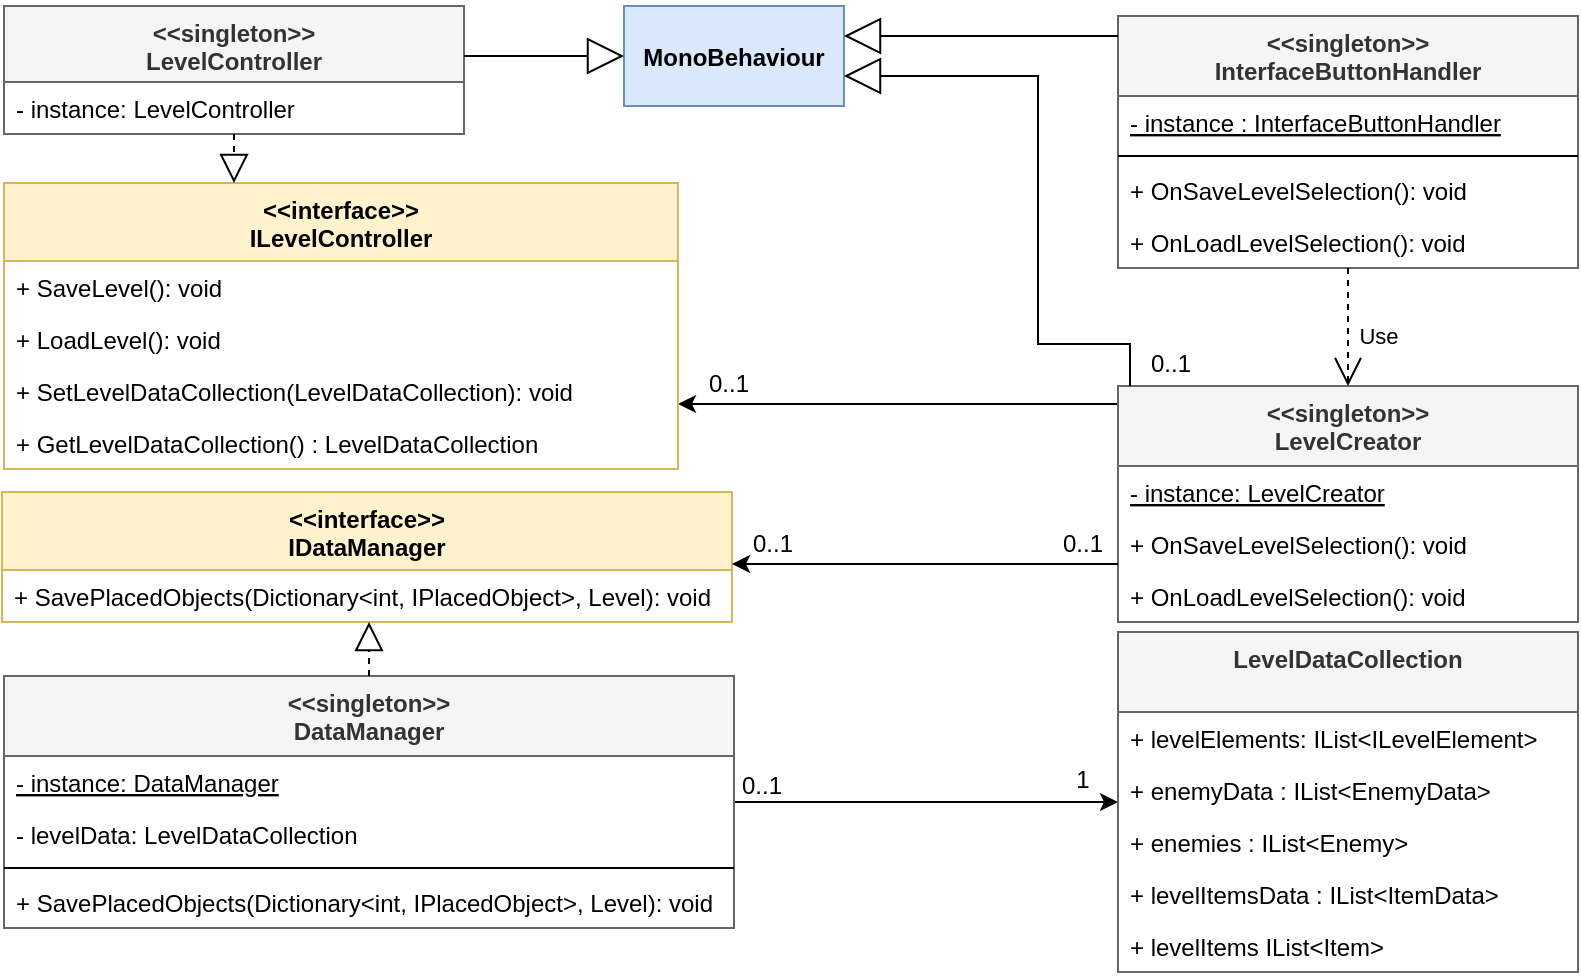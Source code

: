 <mxfile version="12.2.6" type="device" pages="1"><diagram id="7OYXOi2hhmjZ5QqRysVq" name="Page-1"><mxGraphModel dx="1287" dy="1928" grid="1" gridSize="10" guides="1" tooltips="1" connect="1" arrows="1" fold="1" page="1" pageScale="1" pageWidth="827" pageHeight="1169" math="0" shadow="0"><root><mxCell id="0"/><mxCell id="1" parent="0"/><mxCell id="w7bjMvTMMAZcsYS87QUH-29" style="edgeStyle=orthogonalEdgeStyle;rounded=0;orthogonalLoop=1;jettySize=auto;html=1;" parent="1" source="w7bjMvTMMAZcsYS87QUH-2" target="w7bjMvTMMAZcsYS87QUH-22" edge="1"><mxGeometry relative="1" as="geometry"><mxPoint x="-394" y="-976" as="targetPoint"/><Array as="points"><mxPoint x="-394" y="-966"/><mxPoint x="-394" y="-966"/></Array></mxGeometry></mxCell><mxCell id="w7bjMvTMMAZcsYS87QUH-45" value="0..1" style="text;html=1;resizable=0;points=[];align=center;verticalAlign=middle;labelBackgroundColor=#ffffff;" parent="w7bjMvTMMAZcsYS87QUH-29" vertex="1" connectable="0"><mxGeometry x="0.917" y="-2" relative="1" as="geometry"><mxPoint x="16" y="-8" as="offset"/></mxGeometry></mxCell><mxCell id="w7bjMvTMMAZcsYS87QUH-50" value="0..1" style="text;html=1;resizable=0;points=[];align=center;verticalAlign=middle;labelBackgroundColor=#ffffff;" parent="w7bjMvTMMAZcsYS87QUH-29" vertex="1" connectable="0"><mxGeometry x="-0.143" y="-83" relative="1" as="geometry"><mxPoint x="120" y="63" as="offset"/></mxGeometry></mxCell><mxCell id="w7bjMvTMMAZcsYS87QUH-2" value="&lt;&lt;singleton&gt;&gt;&#xA;LevelCreator" style="swimlane;fontStyle=1;align=center;verticalAlign=top;childLayout=stackLayout;horizontal=1;startSize=40;horizontalStack=0;resizeParent=1;resizeParentMax=0;resizeLast=0;collapsible=1;marginBottom=0;fillColor=#f5f5f5;strokeColor=#666666;fontColor=#333333;" parent="1" vertex="1"><mxGeometry x="-250" y="-975" width="230" height="118" as="geometry"><mxRectangle x="-680" y="226" width="100" height="40" as="alternateBounds"/></mxGeometry></mxCell><mxCell id="w7bjMvTMMAZcsYS87QUH-3" value="- instance: LevelCreator" style="text;align=left;verticalAlign=top;spacingLeft=4;spacingRight=4;overflow=hidden;rotatable=0;points=[[0,0.5],[1,0.5]];portConstraint=eastwest;fontStyle=4" parent="w7bjMvTMMAZcsYS87QUH-2" vertex="1"><mxGeometry y="40" width="230" height="26" as="geometry"/></mxCell><mxCell id="w7bjMvTMMAZcsYS87QUH-30" value="+ OnSaveLevelSelection(): void" style="text;align=left;verticalAlign=top;spacingLeft=4;spacingRight=4;overflow=hidden;rotatable=0;points=[[0,0.5],[1,0.5]];portConstraint=eastwest;" parent="w7bjMvTMMAZcsYS87QUH-2" vertex="1"><mxGeometry y="66" width="230" height="26" as="geometry"/></mxCell><mxCell id="w7bjMvTMMAZcsYS87QUH-31" value="+ OnLoadLevelSelection(): void" style="text;align=left;verticalAlign=top;spacingLeft=4;spacingRight=4;overflow=hidden;rotatable=0;points=[[0,0.5],[1,0.5]];portConstraint=eastwest;" parent="w7bjMvTMMAZcsYS87QUH-2" vertex="1"><mxGeometry y="92" width="230" height="26" as="geometry"/></mxCell><mxCell id="w7bjMvTMMAZcsYS87QUH-10" value="&lt;&lt;singleton&gt;&gt;&#xA;InterfaceButtonHandler" style="swimlane;fontStyle=1;align=center;verticalAlign=top;childLayout=stackLayout;horizontal=1;startSize=40;horizontalStack=0;resizeParent=1;resizeParentMax=0;resizeLast=0;collapsible=1;marginBottom=0;fillColor=#f5f5f5;strokeColor=#666666;fontColor=#333333;" parent="1" vertex="1"><mxGeometry x="-250" y="-1160" width="230" height="126" as="geometry"/></mxCell><mxCell id="w7bjMvTMMAZcsYS87QUH-11" value="- instance : InterfaceButtonHandler" style="text;align=left;verticalAlign=top;spacingLeft=4;spacingRight=4;overflow=hidden;rotatable=0;points=[[0,0.5],[1,0.5]];portConstraint=eastwest;fontStyle=4" parent="w7bjMvTMMAZcsYS87QUH-10" vertex="1"><mxGeometry y="40" width="230" height="26" as="geometry"/></mxCell><mxCell id="w7bjMvTMMAZcsYS87QUH-12" value="" style="line;strokeWidth=1;fillColor=none;align=left;verticalAlign=middle;spacingTop=-1;spacingLeft=3;spacingRight=3;rotatable=0;labelPosition=right;points=[];portConstraint=eastwest;" parent="w7bjMvTMMAZcsYS87QUH-10" vertex="1"><mxGeometry y="66" width="230" height="8" as="geometry"/></mxCell><mxCell id="w7bjMvTMMAZcsYS87QUH-17" value="+ OnSaveLevelSelection(): void" style="text;align=left;verticalAlign=top;spacingLeft=4;spacingRight=4;overflow=hidden;rotatable=0;points=[[0,0.5],[1,0.5]];portConstraint=eastwest;" parent="w7bjMvTMMAZcsYS87QUH-10" vertex="1"><mxGeometry y="74" width="230" height="26" as="geometry"/></mxCell><mxCell id="w7bjMvTMMAZcsYS87QUH-18" value="+ OnLoadLevelSelection(): void" style="text;align=left;verticalAlign=top;spacingLeft=4;spacingRight=4;overflow=hidden;rotatable=0;points=[[0,0.5],[1,0.5]];portConstraint=eastwest;" parent="w7bjMvTMMAZcsYS87QUH-10" vertex="1"><mxGeometry y="100" width="230" height="26" as="geometry"/></mxCell><mxCell id="w7bjMvTMMAZcsYS87QUH-19" value="MonoBehaviour" style="fillColor=#dae8fc;strokeColor=#6c8ebf;fontStyle=1" parent="1" vertex="1"><mxGeometry x="-497" y="-1165" width="110" height="50" as="geometry"/></mxCell><mxCell id="w7bjMvTMMAZcsYS87QUH-20" value="" style="endArrow=block;endSize=16;endFill=0;edgeStyle=orthogonalEdgeStyle;rounded=0;labelBackgroundColor=none;html=1;" parent="1" source="w7bjMvTMMAZcsYS87QUH-10" target="w7bjMvTMMAZcsYS87QUH-19" edge="1"><mxGeometry width="160" relative="1" as="geometry"><mxPoint x="475.5" y="-321.912" as="sourcePoint"/><mxPoint x="392.5" y="-490.147" as="targetPoint"/><Array as="points"><mxPoint x="-320" y="-1150"/><mxPoint x="-320" y="-1150"/></Array></mxGeometry></mxCell><mxCell id="w7bjMvTMMAZcsYS87QUH-21" value="" style="endArrow=block;endSize=16;endFill=0;edgeStyle=orthogonalEdgeStyle;rounded=0;labelBackgroundColor=none;html=1;" parent="1" source="w7bjMvTMMAZcsYS87QUH-2" target="w7bjMvTMMAZcsYS87QUH-19" edge="1"><mxGeometry width="160" relative="1" as="geometry"><mxPoint x="-10.824" y="-220" as="sourcePoint"/><mxPoint x="175" y="-245.059" as="targetPoint"/><Array as="points"><mxPoint x="-244" y="-996"/><mxPoint x="-290" y="-996"/><mxPoint x="-290" y="-1130"/></Array></mxGeometry></mxCell><mxCell id="w7bjMvTMMAZcsYS87QUH-22" value="&lt;&lt;interface&gt;&gt;&#xA;ILevelController" style="swimlane;fontStyle=1;align=center;verticalAlign=top;childLayout=stackLayout;horizontal=1;startSize=39;horizontalStack=0;resizeParent=1;resizeParentMax=0;resizeLast=0;collapsible=1;marginBottom=0;fillColor=#fff2cc;strokeColor=#d6b656;" parent="1" vertex="1"><mxGeometry x="-807" y="-1076.5" width="337" height="143" as="geometry"/></mxCell><mxCell id="w7bjMvTMMAZcsYS87QUH-23" value="+ SaveLevel(): void" style="text;align=left;verticalAlign=top;spacingLeft=4;spacingRight=4;overflow=hidden;rotatable=0;points=[[0,0.5],[1,0.5]];portConstraint=eastwest;" parent="w7bjMvTMMAZcsYS87QUH-22" vertex="1"><mxGeometry y="39" width="337" height="26" as="geometry"/></mxCell><mxCell id="w7bjMvTMMAZcsYS87QUH-24" value="+ LoadLevel(): void" style="text;align=left;verticalAlign=top;spacingLeft=4;spacingRight=4;overflow=hidden;rotatable=0;points=[[0,0.5],[1,0.5]];portConstraint=eastwest;" parent="w7bjMvTMMAZcsYS87QUH-22" vertex="1"><mxGeometry y="65" width="337" height="26" as="geometry"/></mxCell><mxCell id="7SQUtLzke4MsRkWPOJtw-1" value="+ SetLevelDataCollection(LevelDataCollection): void" style="text;align=left;verticalAlign=top;spacingLeft=4;spacingRight=4;overflow=hidden;rotatable=0;points=[[0,0.5],[1,0.5]];portConstraint=eastwest;" vertex="1" parent="w7bjMvTMMAZcsYS87QUH-22"><mxGeometry y="91" width="337" height="26" as="geometry"/></mxCell><mxCell id="7SQUtLzke4MsRkWPOJtw-2" value="+ GetLevelDataCollection() : LevelDataCollection" style="text;align=left;verticalAlign=top;spacingLeft=4;spacingRight=4;overflow=hidden;rotatable=0;points=[[0,0.5],[1,0.5]];portConstraint=eastwest;" vertex="1" parent="w7bjMvTMMAZcsYS87QUH-22"><mxGeometry y="117" width="337" height="26" as="geometry"/></mxCell><mxCell id="w7bjMvTMMAZcsYS87QUH-25" value="&lt;&lt;singleton&gt;&gt;&#xA;LevelController" style="swimlane;fontStyle=1;align=center;verticalAlign=top;childLayout=stackLayout;horizontal=1;startSize=38;horizontalStack=0;resizeParent=1;resizeParentMax=0;resizeLast=0;collapsible=1;marginBottom=0;fillColor=#f5f5f5;strokeColor=#666666;fontColor=#333333;" parent="1" vertex="1"><mxGeometry x="-807" y="-1165" width="230" height="64" as="geometry"/></mxCell><mxCell id="7SQUtLzke4MsRkWPOJtw-3" value="- instance: LevelController" style="text;align=left;verticalAlign=top;spacingLeft=4;spacingRight=4;overflow=hidden;rotatable=0;points=[[0,0.5],[1,0.5]];portConstraint=eastwest;" vertex="1" parent="w7bjMvTMMAZcsYS87QUH-25"><mxGeometry y="38" width="230" height="26" as="geometry"/></mxCell><mxCell id="w7bjMvTMMAZcsYS87QUH-26" value="" style="endArrow=block;dashed=1;endFill=0;endSize=12;html=1;rounded=0;edgeStyle=orthogonalEdgeStyle;" parent="1" source="w7bjMvTMMAZcsYS87QUH-25" target="w7bjMvTMMAZcsYS87QUH-22" edge="1"><mxGeometry width="160" relative="1" as="geometry"><mxPoint x="316" y="-526.5" as="sourcePoint"/><mxPoint x="-163" y="-706.5" as="targetPoint"/><Array as="points"><mxPoint x="-679" y="-986"/></Array></mxGeometry></mxCell><mxCell id="w7bjMvTMMAZcsYS87QUH-27" value="" style="endArrow=block;endSize=16;endFill=0;edgeStyle=orthogonalEdgeStyle;rounded=0;labelBackgroundColor=none;html=1;" parent="1" source="w7bjMvTMMAZcsYS87QUH-25" target="w7bjMvTMMAZcsYS87QUH-19" edge="1"><mxGeometry width="160" relative="1" as="geometry"><mxPoint x="-404" y="-956" as="sourcePoint"/><mxPoint x="-444" y="-1136" as="targetPoint"/><Array as="points"><mxPoint x="-540" y="-1140"/><mxPoint x="-540" y="-1140"/></Array></mxGeometry></mxCell><mxCell id="w7bjMvTMMAZcsYS87QUH-28" value="Use" style="endArrow=open;endSize=12;dashed=1;html=1;rounded=0;edgeStyle=orthogonalEdgeStyle;" parent="1" source="w7bjMvTMMAZcsYS87QUH-10" target="w7bjMvTMMAZcsYS87QUH-2" edge="1"><mxGeometry x="0.152" y="15" width="160" relative="1" as="geometry"><mxPoint x="-551.5" y="-876" as="sourcePoint"/><mxPoint x="-283" y="-876" as="targetPoint"/><Array as="points"><mxPoint x="-151" y="-896"/></Array><mxPoint as="offset"/></mxGeometry></mxCell><mxCell id="w7bjMvTMMAZcsYS87QUH-36" value="&lt;&lt;interface&gt;&gt;&#xA;IDataManager" style="swimlane;fontStyle=1;align=center;verticalAlign=top;childLayout=stackLayout;horizontal=1;startSize=39;horizontalStack=0;resizeParent=1;resizeParentMax=0;resizeLast=0;collapsible=1;marginBottom=0;fillColor=#fff2cc;strokeColor=#d6b656;" parent="1" vertex="1"><mxGeometry x="-808" y="-922" width="365" height="65" as="geometry"/></mxCell><mxCell id="w7bjMvTMMAZcsYS87QUH-39" value="+ SavePlacedObjects(Dictionary&lt;int, IPlacedObject&gt;, Level): void" style="text;align=left;verticalAlign=top;spacingLeft=4;spacingRight=4;overflow=hidden;rotatable=0;points=[[0,0.5],[1,0.5]];portConstraint=eastwest;" parent="w7bjMvTMMAZcsYS87QUH-36" vertex="1"><mxGeometry y="39" width="365" height="26" as="geometry"/></mxCell><mxCell id="w7bjMvTMMAZcsYS87QUH-42" style="edgeStyle=orthogonalEdgeStyle;rounded=0;orthogonalLoop=1;jettySize=auto;html=1;" parent="1" source="w7bjMvTMMAZcsYS87QUH-2" target="w7bjMvTMMAZcsYS87QUH-36" edge="1"><mxGeometry relative="1" as="geometry"><mxPoint x="-343.833" y="-966.5" as="sourcePoint"/><mxPoint x="-194.5" y="-925.667" as="targetPoint"/><Array as="points"><mxPoint x="-434" y="-886"/><mxPoint x="-434" y="-886"/></Array></mxGeometry></mxCell><mxCell id="w7bjMvTMMAZcsYS87QUH-47" value="0..1" style="text;html=1;resizable=0;points=[];align=center;verticalAlign=middle;labelBackgroundColor=#ffffff;" parent="w7bjMvTMMAZcsYS87QUH-42" vertex="1" connectable="0"><mxGeometry x="0.838" y="-1" relative="1" as="geometry"><mxPoint x="4" y="-9.5" as="offset"/></mxGeometry></mxCell><mxCell id="w7bjMvTMMAZcsYS87QUH-49" value="0..1" style="text;html=1;resizable=0;points=[];align=center;verticalAlign=middle;labelBackgroundColor=#ffffff;" parent="w7bjMvTMMAZcsYS87QUH-42" vertex="1" connectable="0"><mxGeometry x="0.73" y="-138" relative="1" as="geometry"><mxPoint x="149" y="127.5" as="offset"/></mxGeometry></mxCell><mxCell id="01MHnZPpSAH467kNV1io-16" style="edgeStyle=orthogonalEdgeStyle;rounded=0;orthogonalLoop=1;jettySize=auto;html=1;" parent="1" source="01MHnZPpSAH467kNV1io-1" target="01MHnZPpSAH467kNV1io-7" edge="1"><mxGeometry relative="1" as="geometry"/></mxCell><mxCell id="01MHnZPpSAH467kNV1io-24" value="1" style="text;html=1;resizable=0;points=[];align=center;verticalAlign=middle;labelBackgroundColor=#ffffff;" parent="01MHnZPpSAH467kNV1io-16" vertex="1" connectable="0"><mxGeometry x="0.748" y="-1" relative="1" as="geometry"><mxPoint x="5.5" y="-12.5" as="offset"/></mxGeometry></mxCell><mxCell id="01MHnZPpSAH467kNV1io-1" value="&lt;&lt;singleton&gt;&gt;&#xA;DataManager" style="swimlane;fontStyle=1;align=center;verticalAlign=top;childLayout=stackLayout;horizontal=1;startSize=40;horizontalStack=0;resizeParent=1;resizeParentMax=0;resizeLast=0;collapsible=1;marginBottom=0;fillColor=#f5f5f5;strokeColor=#666666;fontColor=#333333;" parent="1" vertex="1"><mxGeometry x="-807" y="-830" width="365" height="126" as="geometry"><mxRectangle x="-680" y="226" width="100" height="40" as="alternateBounds"/></mxGeometry></mxCell><mxCell id="01MHnZPpSAH467kNV1io-2" value="- instance: DataManager" style="text;align=left;verticalAlign=top;spacingLeft=4;spacingRight=4;overflow=hidden;rotatable=0;points=[[0,0.5],[1,0.5]];portConstraint=eastwest;fontStyle=4" parent="01MHnZPpSAH467kNV1io-1" vertex="1"><mxGeometry y="40" width="365" height="26" as="geometry"/></mxCell><mxCell id="01MHnZPpSAH467kNV1io-14" value="- levelData: LevelDataCollection" style="text;align=left;verticalAlign=top;spacingLeft=4;spacingRight=4;overflow=hidden;rotatable=0;points=[[0,0.5],[1,0.5]];portConstraint=eastwest;" parent="01MHnZPpSAH467kNV1io-1" vertex="1"><mxGeometry y="66" width="365" height="26" as="geometry"/></mxCell><mxCell id="01MHnZPpSAH467kNV1io-15" value="" style="line;strokeWidth=1;fillColor=none;align=left;verticalAlign=middle;spacingTop=-1;spacingLeft=3;spacingRight=3;rotatable=0;labelPosition=right;points=[];portConstraint=eastwest;" parent="01MHnZPpSAH467kNV1io-1" vertex="1"><mxGeometry y="92" width="365" height="8" as="geometry"/></mxCell><mxCell id="01MHnZPpSAH467kNV1io-23" value="+ SavePlacedObjects(Dictionary&lt;int, IPlacedObject&gt;, Level): void" style="text;align=left;verticalAlign=top;spacingLeft=4;spacingRight=4;overflow=hidden;rotatable=0;points=[[0,0.5],[1,0.5]];portConstraint=eastwest;" parent="01MHnZPpSAH467kNV1io-1" vertex="1"><mxGeometry y="100" width="365" height="26" as="geometry"/></mxCell><mxCell id="01MHnZPpSAH467kNV1io-6" value="" style="endArrow=block;dashed=1;endFill=0;endSize=12;html=1;rounded=0;edgeStyle=orthogonalEdgeStyle;" parent="1" source="01MHnZPpSAH467kNV1io-1" target="w7bjMvTMMAZcsYS87QUH-36" edge="1"><mxGeometry width="160" relative="1" as="geometry"><mxPoint x="-448.5" y="-760" as="sourcePoint"/><mxPoint x="-510" y="-800" as="targetPoint"/><Array as="points"><mxPoint x="-669" y="-810"/><mxPoint x="-669" y="-810"/></Array></mxGeometry></mxCell><mxCell id="01MHnZPpSAH467kNV1io-7" value="LevelDataCollection" style="swimlane;fontStyle=1;align=center;verticalAlign=top;childLayout=stackLayout;horizontal=1;startSize=40;horizontalStack=0;resizeParent=1;resizeParentMax=0;resizeLast=0;collapsible=1;marginBottom=0;fillColor=#f5f5f5;strokeColor=#666666;fontColor=#333333;" parent="1" vertex="1"><mxGeometry x="-250" y="-852" width="230" height="170" as="geometry"><mxRectangle x="-680" y="226" width="100" height="40" as="alternateBounds"/></mxGeometry></mxCell><mxCell id="01MHnZPpSAH467kNV1io-17" value="+ levelElements: IList&lt;ILevelElement&gt;" style="text;align=left;verticalAlign=top;spacingLeft=4;spacingRight=4;overflow=hidden;rotatable=0;points=[[0,0.5],[1,0.5]];portConstraint=eastwest;" parent="01MHnZPpSAH467kNV1io-7" vertex="1"><mxGeometry y="40" width="230" height="26" as="geometry"/></mxCell><mxCell id="01MHnZPpSAH467kNV1io-21" value="+ enemyData : IList&lt;EnemyData&gt;" style="text;align=left;verticalAlign=top;spacingLeft=4;spacingRight=4;overflow=hidden;rotatable=0;points=[[0,0.5],[1,0.5]];portConstraint=eastwest;" parent="01MHnZPpSAH467kNV1io-7" vertex="1"><mxGeometry y="66" width="230" height="26" as="geometry"/></mxCell><mxCell id="01MHnZPpSAH467kNV1io-20" value="+ enemies : IList&lt;Enemy&gt;" style="text;align=left;verticalAlign=top;spacingLeft=4;spacingRight=4;overflow=hidden;rotatable=0;points=[[0,0.5],[1,0.5]];portConstraint=eastwest;" parent="01MHnZPpSAH467kNV1io-7" vertex="1"><mxGeometry y="92" width="230" height="26" as="geometry"/></mxCell><mxCell id="01MHnZPpSAH467kNV1io-19" value="+ levelItemsData : IList&lt;ItemData&gt;" style="text;align=left;verticalAlign=top;spacingLeft=4;spacingRight=4;overflow=hidden;rotatable=0;points=[[0,0.5],[1,0.5]];portConstraint=eastwest;" parent="01MHnZPpSAH467kNV1io-7" vertex="1"><mxGeometry y="118" width="230" height="26" as="geometry"/></mxCell><mxCell id="01MHnZPpSAH467kNV1io-18" value="+ levelItems IList&lt;Item&gt;" style="text;align=left;verticalAlign=top;spacingLeft=4;spacingRight=4;overflow=hidden;rotatable=0;points=[[0,0.5],[1,0.5]];portConstraint=eastwest;" parent="01MHnZPpSAH467kNV1io-7" vertex="1"><mxGeometry y="144" width="230" height="26" as="geometry"/></mxCell><mxCell id="01MHnZPpSAH467kNV1io-25" value="0..1" style="text;html=1;resizable=0;points=[];autosize=1;align=left;verticalAlign=top;spacingTop=-4;" parent="1" vertex="1"><mxGeometry x="-440" y="-785" width="40" height="20" as="geometry"/></mxCell></root></mxGraphModel></diagram></mxfile>